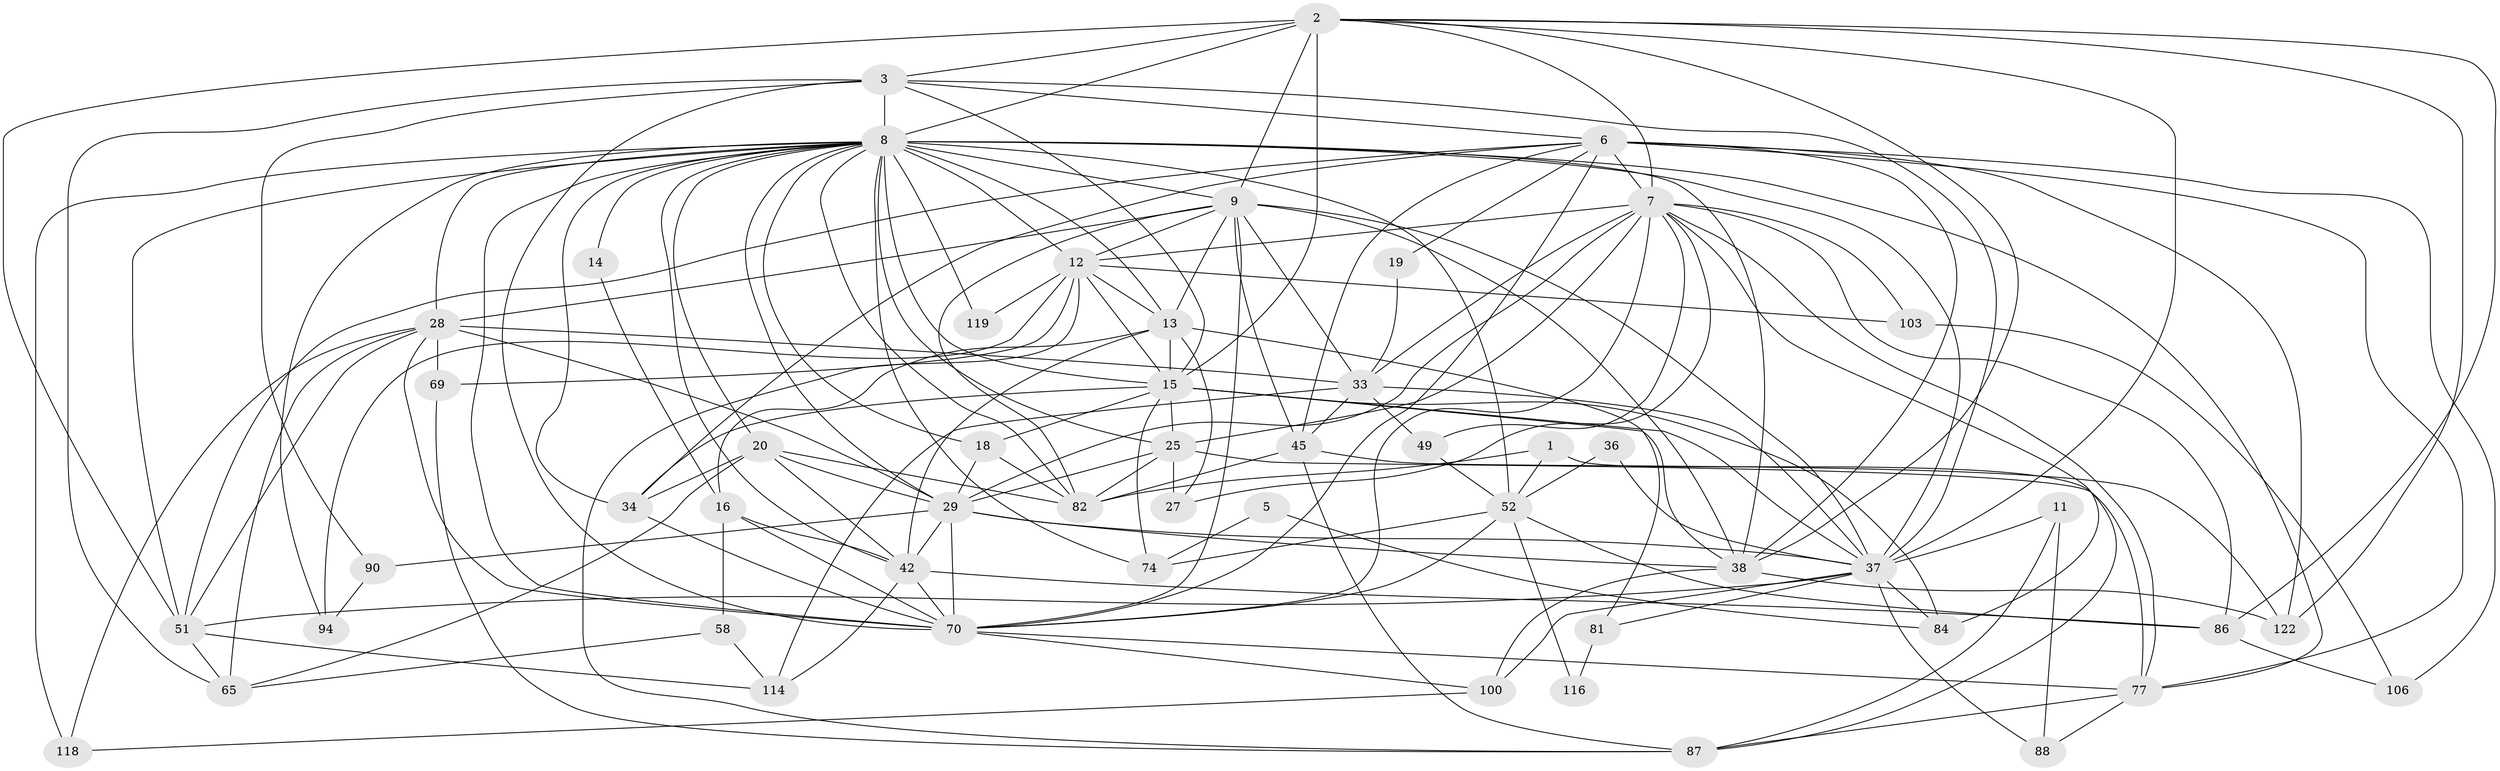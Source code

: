 // original degree distribution, {2: 0.12781954887218044, 7: 0.03007518796992481, 5: 0.18796992481203006, 3: 0.2781954887218045, 4: 0.2781954887218045, 8: 0.03007518796992481, 6: 0.06766917293233082}
// Generated by graph-tools (version 1.1) at 2025/18/03/04/25 18:18:40]
// undirected, 53 vertices, 164 edges
graph export_dot {
graph [start="1"]
  node [color=gray90,style=filled];
  1 [super="+78"];
  2 [super="+10+4+95+63"];
  3 [super="+31+111"];
  5;
  6 [super="+17+41"];
  7 [super="+22+21"];
  8 [super="+132+127+71+102+23+60+120"];
  9 [super="+59+32+26"];
  11;
  12 [super="+109+35"];
  13 [super="+66"];
  14;
  15 [super="+44+108"];
  16 [super="+24"];
  18;
  19;
  20 [super="+68"];
  25 [super="+64+93"];
  27;
  28 [super="+54+43"];
  29 [super="+126+30"];
  33 [super="+46+92"];
  34 [super="+47"];
  36;
  37 [super="+40"];
  38 [super="+83+97"];
  42 [super="+53"];
  45 [super="+48+89"];
  49;
  51 [super="+55"];
  52 [super="+67"];
  58;
  65;
  69;
  70 [super="+79"];
  74;
  77 [super="+91"];
  81;
  82 [super="+99"];
  84 [super="+107"];
  86 [super="+125"];
  87;
  88;
  90 [super="+105"];
  94;
  100;
  103;
  106;
  114;
  116;
  118;
  119;
  122;
  1 -- 82;
  1 -- 52;
  1 -- 87;
  2 -- 122;
  2 -- 86;
  2 -- 51;
  2 -- 38;
  2 -- 37;
  2 -- 8;
  2 -- 9;
  2 -- 7 [weight=2];
  2 -- 15 [weight=3];
  2 -- 3;
  3 -- 65;
  3 -- 90 [weight=2];
  3 -- 37;
  3 -- 6;
  3 -- 8;
  3 -- 15;
  3 -- 70;
  5 -- 74;
  5 -- 84;
  6 -- 106;
  6 -- 34;
  6 -- 77;
  6 -- 122;
  6 -- 45;
  6 -- 19;
  6 -- 7;
  6 -- 51;
  6 -- 38;
  6 -- 70;
  7 -- 70;
  7 -- 33 [weight=2];
  7 -- 103;
  7 -- 25;
  7 -- 27;
  7 -- 29;
  7 -- 49;
  7 -- 86;
  7 -- 12;
  7 -- 77;
  7 -- 84;
  8 -- 18;
  8 -- 52 [weight=2];
  8 -- 94;
  8 -- 14;
  8 -- 51;
  8 -- 37 [weight=3];
  8 -- 77;
  8 -- 119;
  8 -- 13;
  8 -- 34;
  8 -- 70;
  8 -- 74;
  8 -- 15;
  8 -- 82;
  8 -- 118;
  8 -- 25;
  8 -- 28;
  8 -- 12 [weight=2];
  8 -- 20;
  8 -- 38;
  8 -- 9;
  8 -- 42;
  8 -- 29;
  9 -- 38;
  9 -- 33 [weight=2];
  9 -- 82;
  9 -- 13 [weight=2];
  9 -- 37;
  9 -- 45;
  9 -- 28;
  9 -- 70;
  9 -- 12;
  11 -- 87;
  11 -- 88;
  11 -- 37;
  12 -- 94;
  12 -- 103 [weight=2];
  12 -- 69;
  12 -- 15;
  12 -- 119;
  12 -- 87;
  12 -- 13;
  13 -- 81 [weight=2];
  13 -- 15;
  13 -- 27;
  13 -- 16;
  13 -- 42;
  14 -- 16;
  15 -- 74;
  15 -- 34;
  15 -- 18;
  15 -- 84;
  15 -- 37;
  15 -- 25;
  15 -- 38;
  16 -- 58;
  16 -- 70;
  16 -- 42;
  18 -- 82;
  18 -- 29;
  19 -- 33;
  20 -- 82;
  20 -- 34;
  20 -- 65;
  20 -- 42;
  20 -- 29;
  25 -- 82;
  25 -- 27;
  25 -- 77;
  25 -- 29;
  28 -- 65;
  28 -- 118;
  28 -- 29 [weight=2];
  28 -- 51;
  28 -- 33;
  28 -- 69;
  28 -- 70;
  29 -- 42;
  29 -- 70;
  29 -- 90;
  29 -- 37;
  29 -- 38;
  33 -- 49;
  33 -- 114;
  33 -- 45;
  33 -- 37;
  34 -- 70;
  36 -- 52;
  36 -- 37;
  37 -- 81;
  37 -- 100;
  37 -- 51;
  37 -- 84;
  37 -- 88;
  38 -- 100;
  38 -- 122;
  42 -- 86;
  42 -- 70;
  42 -- 114;
  45 -- 122;
  45 -- 82;
  45 -- 87;
  49 -- 52;
  51 -- 65;
  51 -- 114;
  52 -- 70;
  52 -- 74;
  52 -- 116;
  52 -- 86 [weight=2];
  58 -- 65;
  58 -- 114;
  69 -- 87;
  70 -- 100;
  70 -- 77;
  77 -- 87;
  77 -- 88;
  81 -- 116;
  86 -- 106;
  90 -- 94;
  100 -- 118;
  103 -- 106;
}
